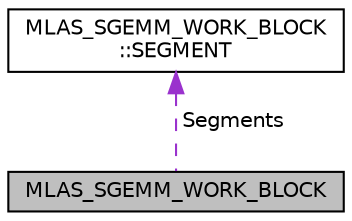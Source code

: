 digraph "MLAS_SGEMM_WORK_BLOCK"
{
  edge [fontname="Helvetica",fontsize="10",labelfontname="Helvetica",labelfontsize="10"];
  node [fontname="Helvetica",fontsize="10",shape=record];
  Node1 [label="MLAS_SGEMM_WORK_BLOCK",height=0.2,width=0.4,color="black", fillcolor="grey75", style="filled", fontcolor="black"];
  Node2 -> Node1 [dir="back",color="darkorchid3",fontsize="10",style="dashed",label=" Segments" ,fontname="Helvetica"];
  Node2 [label="MLAS_SGEMM_WORK_BLOCK\l::SEGMENT",height=0.2,width=0.4,color="black", fillcolor="white", style="filled",URL="$structMLAS__SGEMM__WORK__BLOCK_1_1SEGMENT.html"];
}
